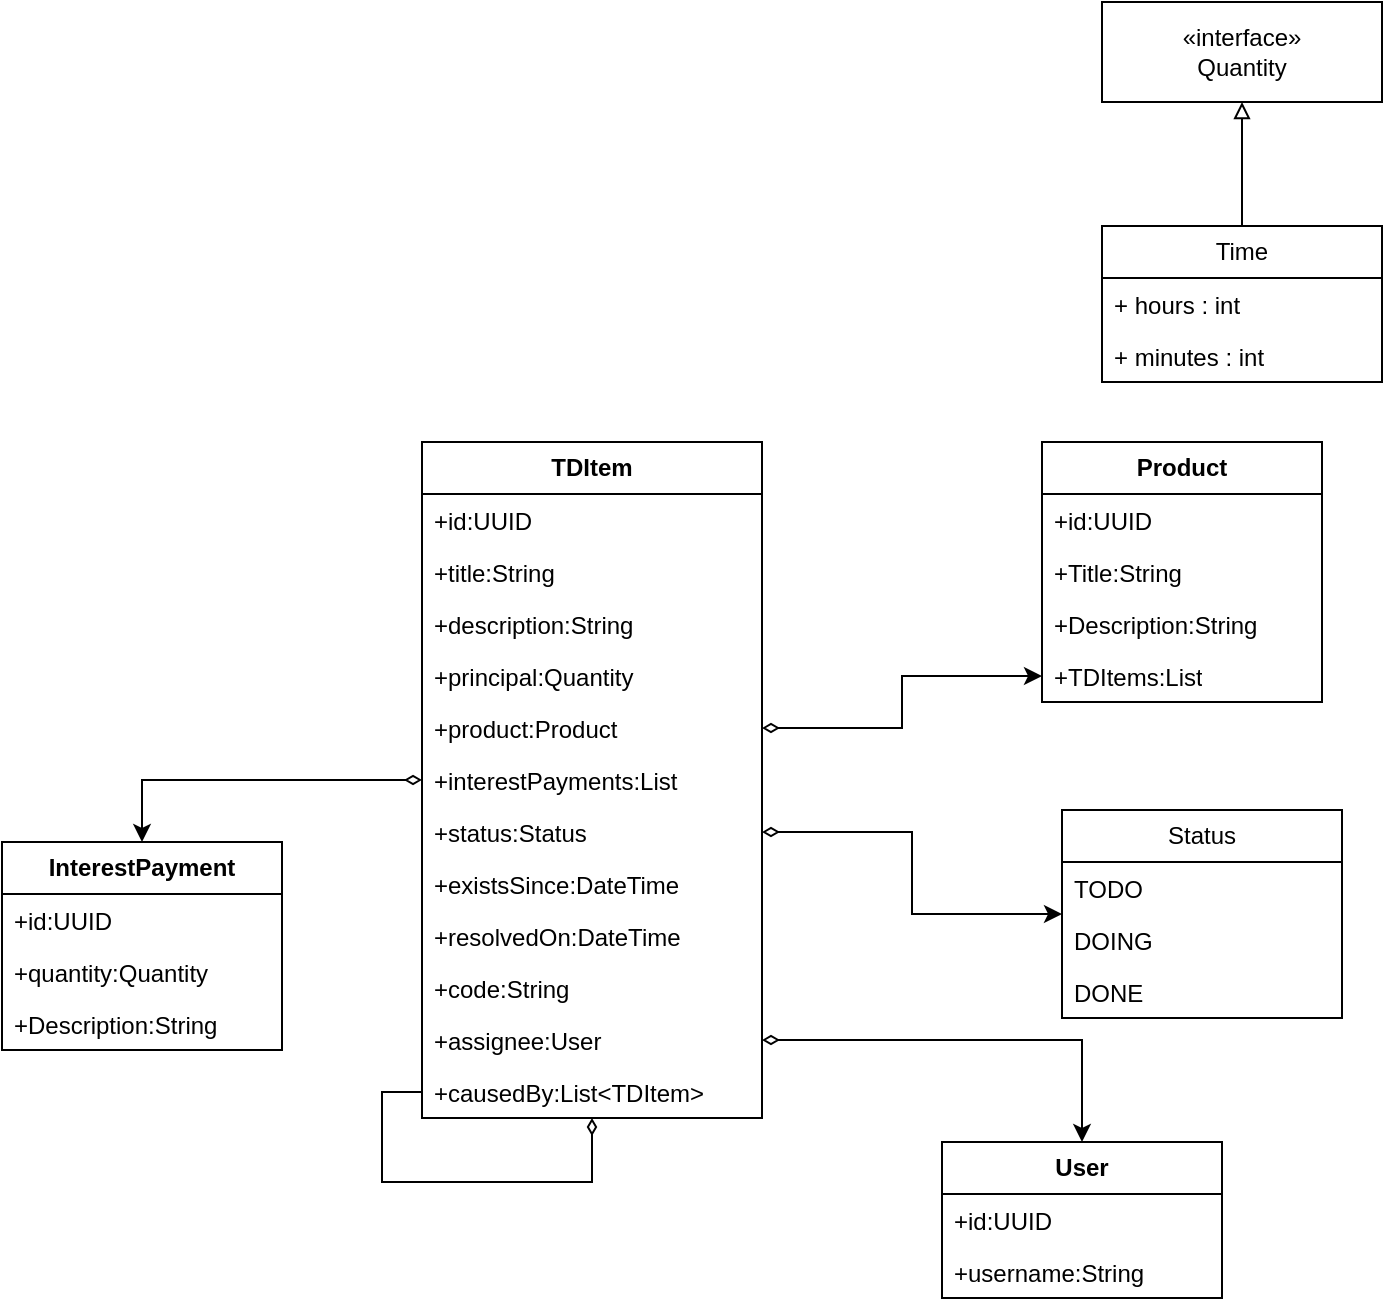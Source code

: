 <mxfile version="21.6.8" type="device">
  <diagram name="Page-1" id="dc-4MiTBpBkoqlZ6n3Rn">
    <mxGraphModel dx="840" dy="494" grid="1" gridSize="10" guides="1" tooltips="1" connect="1" arrows="1" fold="1" page="1" pageScale="1" pageWidth="827" pageHeight="1169" math="0" shadow="0">
      <root>
        <mxCell id="0" />
        <mxCell id="1" parent="0" />
        <mxCell id="6jgQYNaYV758KTf9h8UB-3" value="TDItem" style="swimlane;fontStyle=1;childLayout=stackLayout;horizontal=1;startSize=26;fillColor=none;horizontalStack=0;resizeParent=1;resizeParentMax=0;resizeLast=0;collapsible=1;marginBottom=0;whiteSpace=wrap;html=1;" vertex="1" parent="1">
          <mxGeometry x="340" y="320" width="170" height="338" as="geometry" />
        </mxCell>
        <mxCell id="6jgQYNaYV758KTf9h8UB-4" value="+id:UUID" style="text;strokeColor=none;fillColor=none;align=left;verticalAlign=top;spacingLeft=4;spacingRight=4;overflow=hidden;rotatable=0;points=[[0,0.5],[1,0.5]];portConstraint=eastwest;whiteSpace=wrap;html=1;" vertex="1" parent="6jgQYNaYV758KTf9h8UB-3">
          <mxGeometry y="26" width="170" height="26" as="geometry" />
        </mxCell>
        <mxCell id="6jgQYNaYV758KTf9h8UB-5" value="+title:String" style="text;strokeColor=none;fillColor=none;align=left;verticalAlign=top;spacingLeft=4;spacingRight=4;overflow=hidden;rotatable=0;points=[[0,0.5],[1,0.5]];portConstraint=eastwest;whiteSpace=wrap;html=1;" vertex="1" parent="6jgQYNaYV758KTf9h8UB-3">
          <mxGeometry y="52" width="170" height="26" as="geometry" />
        </mxCell>
        <mxCell id="6jgQYNaYV758KTf9h8UB-6" value="+description:String" style="text;strokeColor=none;fillColor=none;align=left;verticalAlign=top;spacingLeft=4;spacingRight=4;overflow=hidden;rotatable=0;points=[[0,0.5],[1,0.5]];portConstraint=eastwest;whiteSpace=wrap;html=1;" vertex="1" parent="6jgQYNaYV758KTf9h8UB-3">
          <mxGeometry y="78" width="170" height="26" as="geometry" />
        </mxCell>
        <mxCell id="6jgQYNaYV758KTf9h8UB-8" value="+principal:Quantity" style="text;strokeColor=none;fillColor=none;align=left;verticalAlign=top;spacingLeft=4;spacingRight=4;overflow=hidden;rotatable=0;points=[[0,0.5],[1,0.5]];portConstraint=eastwest;whiteSpace=wrap;html=1;" vertex="1" parent="6jgQYNaYV758KTf9h8UB-3">
          <mxGeometry y="104" width="170" height="26" as="geometry" />
        </mxCell>
        <mxCell id="6jgQYNaYV758KTf9h8UB-22" value="+product:Product" style="text;strokeColor=none;fillColor=none;align=left;verticalAlign=top;spacingLeft=4;spacingRight=4;overflow=hidden;rotatable=0;points=[[0,0.5],[1,0.5]];portConstraint=eastwest;whiteSpace=wrap;html=1;" vertex="1" parent="6jgQYNaYV758KTf9h8UB-3">
          <mxGeometry y="130" width="170" height="26" as="geometry" />
        </mxCell>
        <mxCell id="6jgQYNaYV758KTf9h8UB-29" value="+interestPayments:List" style="text;strokeColor=none;fillColor=none;align=left;verticalAlign=top;spacingLeft=4;spacingRight=4;overflow=hidden;rotatable=0;points=[[0,0.5],[1,0.5]];portConstraint=eastwest;whiteSpace=wrap;html=1;" vertex="1" parent="6jgQYNaYV758KTf9h8UB-3">
          <mxGeometry y="156" width="170" height="26" as="geometry" />
        </mxCell>
        <mxCell id="6jgQYNaYV758KTf9h8UB-31" value="+status:Status" style="text;strokeColor=none;fillColor=none;align=left;verticalAlign=top;spacingLeft=4;spacingRight=4;overflow=hidden;rotatable=0;points=[[0,0.5],[1,0.5]];portConstraint=eastwest;whiteSpace=wrap;html=1;" vertex="1" parent="6jgQYNaYV758KTf9h8UB-3">
          <mxGeometry y="182" width="170" height="26" as="geometry" />
        </mxCell>
        <mxCell id="6jgQYNaYV758KTf9h8UB-37" value="+existsSince:DateTime" style="text;strokeColor=none;fillColor=none;align=left;verticalAlign=top;spacingLeft=4;spacingRight=4;overflow=hidden;rotatable=0;points=[[0,0.5],[1,0.5]];portConstraint=eastwest;whiteSpace=wrap;html=1;" vertex="1" parent="6jgQYNaYV758KTf9h8UB-3">
          <mxGeometry y="208" width="170" height="26" as="geometry" />
        </mxCell>
        <mxCell id="6jgQYNaYV758KTf9h8UB-38" value="+resolvedOn:DateTime" style="text;strokeColor=none;fillColor=none;align=left;verticalAlign=top;spacingLeft=4;spacingRight=4;overflow=hidden;rotatable=0;points=[[0,0.5],[1,0.5]];portConstraint=eastwest;whiteSpace=wrap;html=1;" vertex="1" parent="6jgQYNaYV758KTf9h8UB-3">
          <mxGeometry y="234" width="170" height="26" as="geometry" />
        </mxCell>
        <mxCell id="6jgQYNaYV758KTf9h8UB-39" value="+code:String" style="text;strokeColor=none;fillColor=none;align=left;verticalAlign=top;spacingLeft=4;spacingRight=4;overflow=hidden;rotatable=0;points=[[0,0.5],[1,0.5]];portConstraint=eastwest;whiteSpace=wrap;html=1;" vertex="1" parent="6jgQYNaYV758KTf9h8UB-3">
          <mxGeometry y="260" width="170" height="26" as="geometry" />
        </mxCell>
        <mxCell id="6jgQYNaYV758KTf9h8UB-40" value="+assignee:User" style="text;strokeColor=none;fillColor=none;align=left;verticalAlign=top;spacingLeft=4;spacingRight=4;overflow=hidden;rotatable=0;points=[[0,0.5],[1,0.5]];portConstraint=eastwest;whiteSpace=wrap;html=1;" vertex="1" parent="6jgQYNaYV758KTf9h8UB-3">
          <mxGeometry y="286" width="170" height="26" as="geometry" />
        </mxCell>
        <mxCell id="6jgQYNaYV758KTf9h8UB-50" style="edgeStyle=orthogonalEdgeStyle;rounded=0;orthogonalLoop=1;jettySize=auto;html=1;endArrow=diamondThin;endFill=0;" edge="1" parent="6jgQYNaYV758KTf9h8UB-3" source="6jgQYNaYV758KTf9h8UB-47" target="6jgQYNaYV758KTf9h8UB-3">
          <mxGeometry relative="1" as="geometry">
            <Array as="points">
              <mxPoint x="-20" y="325" />
              <mxPoint x="-20" y="370" />
              <mxPoint x="85" y="370" />
            </Array>
          </mxGeometry>
        </mxCell>
        <mxCell id="6jgQYNaYV758KTf9h8UB-47" value="+causedBy:List&amp;lt;TDItem&amp;gt;" style="text;strokeColor=none;fillColor=none;align=left;verticalAlign=top;spacingLeft=4;spacingRight=4;overflow=hidden;rotatable=0;points=[[0,0.5],[1,0.5]];portConstraint=eastwest;whiteSpace=wrap;html=1;" vertex="1" parent="6jgQYNaYV758KTf9h8UB-3">
          <mxGeometry y="312" width="170" height="26" as="geometry" />
        </mxCell>
        <mxCell id="6jgQYNaYV758KTf9h8UB-14" style="edgeStyle=orthogonalEdgeStyle;rounded=0;orthogonalLoop=1;jettySize=auto;html=1;endArrow=block;endFill=0;" edge="1" parent="1" source="6jgQYNaYV758KTf9h8UB-9" target="6jgQYNaYV758KTf9h8UB-13">
          <mxGeometry relative="1" as="geometry" />
        </mxCell>
        <mxCell id="6jgQYNaYV758KTf9h8UB-9" value="Time" style="swimlane;fontStyle=0;childLayout=stackLayout;horizontal=1;startSize=26;fillColor=none;horizontalStack=0;resizeParent=1;resizeParentMax=0;resizeLast=0;collapsible=1;marginBottom=0;whiteSpace=wrap;html=1;" vertex="1" parent="1">
          <mxGeometry x="680" y="212" width="140" height="78" as="geometry" />
        </mxCell>
        <mxCell id="6jgQYNaYV758KTf9h8UB-10" value="+ hours : int" style="text;strokeColor=none;fillColor=none;align=left;verticalAlign=top;spacingLeft=4;spacingRight=4;overflow=hidden;rotatable=0;points=[[0,0.5],[1,0.5]];portConstraint=eastwest;whiteSpace=wrap;html=1;" vertex="1" parent="6jgQYNaYV758KTf9h8UB-9">
          <mxGeometry y="26" width="140" height="26" as="geometry" />
        </mxCell>
        <mxCell id="6jgQYNaYV758KTf9h8UB-11" value="+ minutes : int" style="text;strokeColor=none;fillColor=none;align=left;verticalAlign=top;spacingLeft=4;spacingRight=4;overflow=hidden;rotatable=0;points=[[0,0.5],[1,0.5]];portConstraint=eastwest;whiteSpace=wrap;html=1;" vertex="1" parent="6jgQYNaYV758KTf9h8UB-9">
          <mxGeometry y="52" width="140" height="26" as="geometry" />
        </mxCell>
        <mxCell id="6jgQYNaYV758KTf9h8UB-13" value="«interface»&lt;br&gt;Quantity" style="html=1;whiteSpace=wrap;" vertex="1" parent="1">
          <mxGeometry x="680" y="100" width="140" height="50" as="geometry" />
        </mxCell>
        <mxCell id="6jgQYNaYV758KTf9h8UB-15" value="Product" style="swimlane;fontStyle=1;childLayout=stackLayout;horizontal=1;startSize=26;fillColor=none;horizontalStack=0;resizeParent=1;resizeParentMax=0;resizeLast=0;collapsible=1;marginBottom=0;whiteSpace=wrap;html=1;" vertex="1" parent="1">
          <mxGeometry x="650" y="320" width="140" height="130" as="geometry" />
        </mxCell>
        <mxCell id="6jgQYNaYV758KTf9h8UB-16" value="+id:UUID" style="text;strokeColor=none;fillColor=none;align=left;verticalAlign=top;spacingLeft=4;spacingRight=4;overflow=hidden;rotatable=0;points=[[0,0.5],[1,0.5]];portConstraint=eastwest;whiteSpace=wrap;html=1;" vertex="1" parent="6jgQYNaYV758KTf9h8UB-15">
          <mxGeometry y="26" width="140" height="26" as="geometry" />
        </mxCell>
        <mxCell id="6jgQYNaYV758KTf9h8UB-17" value="+Title:String" style="text;strokeColor=none;fillColor=none;align=left;verticalAlign=top;spacingLeft=4;spacingRight=4;overflow=hidden;rotatable=0;points=[[0,0.5],[1,0.5]];portConstraint=eastwest;whiteSpace=wrap;html=1;" vertex="1" parent="6jgQYNaYV758KTf9h8UB-15">
          <mxGeometry y="52" width="140" height="26" as="geometry" />
        </mxCell>
        <mxCell id="6jgQYNaYV758KTf9h8UB-18" value="+Description:String" style="text;strokeColor=none;fillColor=none;align=left;verticalAlign=top;spacingLeft=4;spacingRight=4;overflow=hidden;rotatable=0;points=[[0,0.5],[1,0.5]];portConstraint=eastwest;whiteSpace=wrap;html=1;" vertex="1" parent="6jgQYNaYV758KTf9h8UB-15">
          <mxGeometry y="78" width="140" height="26" as="geometry" />
        </mxCell>
        <mxCell id="6jgQYNaYV758KTf9h8UB-19" value="+TDItems:List" style="text;strokeColor=none;fillColor=none;align=left;verticalAlign=top;spacingLeft=4;spacingRight=4;overflow=hidden;rotatable=0;points=[[0,0.5],[1,0.5]];portConstraint=eastwest;whiteSpace=wrap;html=1;" vertex="1" parent="6jgQYNaYV758KTf9h8UB-15">
          <mxGeometry y="104" width="140" height="26" as="geometry" />
        </mxCell>
        <mxCell id="6jgQYNaYV758KTf9h8UB-23" style="edgeStyle=orthogonalEdgeStyle;rounded=0;orthogonalLoop=1;jettySize=auto;html=1;startArrow=diamondThin;startFill=0;" edge="1" parent="1" source="6jgQYNaYV758KTf9h8UB-22" target="6jgQYNaYV758KTf9h8UB-19">
          <mxGeometry relative="1" as="geometry" />
        </mxCell>
        <mxCell id="6jgQYNaYV758KTf9h8UB-24" value="InterestPayment" style="swimlane;fontStyle=1;childLayout=stackLayout;horizontal=1;startSize=26;fillColor=none;horizontalStack=0;resizeParent=1;resizeParentMax=0;resizeLast=0;collapsible=1;marginBottom=0;whiteSpace=wrap;html=1;" vertex="1" parent="1">
          <mxGeometry x="130" y="520" width="140" height="104" as="geometry" />
        </mxCell>
        <mxCell id="6jgQYNaYV758KTf9h8UB-25" value="+id:UUID" style="text;strokeColor=none;fillColor=none;align=left;verticalAlign=top;spacingLeft=4;spacingRight=4;overflow=hidden;rotatable=0;points=[[0,0.5],[1,0.5]];portConstraint=eastwest;whiteSpace=wrap;html=1;" vertex="1" parent="6jgQYNaYV758KTf9h8UB-24">
          <mxGeometry y="26" width="140" height="26" as="geometry" />
        </mxCell>
        <mxCell id="6jgQYNaYV758KTf9h8UB-26" value="+quantity:Quantity" style="text;strokeColor=none;fillColor=none;align=left;verticalAlign=top;spacingLeft=4;spacingRight=4;overflow=hidden;rotatable=0;points=[[0,0.5],[1,0.5]];portConstraint=eastwest;whiteSpace=wrap;html=1;" vertex="1" parent="6jgQYNaYV758KTf9h8UB-24">
          <mxGeometry y="52" width="140" height="26" as="geometry" />
        </mxCell>
        <mxCell id="6jgQYNaYV758KTf9h8UB-27" value="+Description:String" style="text;strokeColor=none;fillColor=none;align=left;verticalAlign=top;spacingLeft=4;spacingRight=4;overflow=hidden;rotatable=0;points=[[0,0.5],[1,0.5]];portConstraint=eastwest;whiteSpace=wrap;html=1;" vertex="1" parent="6jgQYNaYV758KTf9h8UB-24">
          <mxGeometry y="78" width="140" height="26" as="geometry" />
        </mxCell>
        <mxCell id="6jgQYNaYV758KTf9h8UB-30" style="edgeStyle=orthogonalEdgeStyle;rounded=0;orthogonalLoop=1;jettySize=auto;html=1;entryX=0.5;entryY=0;entryDx=0;entryDy=0;startArrow=diamondThin;startFill=0;" edge="1" parent="1" source="6jgQYNaYV758KTf9h8UB-29" target="6jgQYNaYV758KTf9h8UB-24">
          <mxGeometry relative="1" as="geometry" />
        </mxCell>
        <mxCell id="6jgQYNaYV758KTf9h8UB-32" value="Status" style="swimlane;fontStyle=0;childLayout=stackLayout;horizontal=1;startSize=26;fillColor=none;horizontalStack=0;resizeParent=1;resizeParentMax=0;resizeLast=0;collapsible=1;marginBottom=0;whiteSpace=wrap;html=1;" vertex="1" parent="1">
          <mxGeometry x="660" y="504" width="140" height="104" as="geometry" />
        </mxCell>
        <mxCell id="6jgQYNaYV758KTf9h8UB-33" value="TODO" style="text;strokeColor=none;fillColor=none;align=left;verticalAlign=top;spacingLeft=4;spacingRight=4;overflow=hidden;rotatable=0;points=[[0,0.5],[1,0.5]];portConstraint=eastwest;whiteSpace=wrap;html=1;" vertex="1" parent="6jgQYNaYV758KTf9h8UB-32">
          <mxGeometry y="26" width="140" height="26" as="geometry" />
        </mxCell>
        <mxCell id="6jgQYNaYV758KTf9h8UB-34" value="DOING" style="text;strokeColor=none;fillColor=none;align=left;verticalAlign=top;spacingLeft=4;spacingRight=4;overflow=hidden;rotatable=0;points=[[0,0.5],[1,0.5]];portConstraint=eastwest;whiteSpace=wrap;html=1;" vertex="1" parent="6jgQYNaYV758KTf9h8UB-32">
          <mxGeometry y="52" width="140" height="26" as="geometry" />
        </mxCell>
        <mxCell id="6jgQYNaYV758KTf9h8UB-35" value="DONE" style="text;strokeColor=none;fillColor=none;align=left;verticalAlign=top;spacingLeft=4;spacingRight=4;overflow=hidden;rotatable=0;points=[[0,0.5],[1,0.5]];portConstraint=eastwest;whiteSpace=wrap;html=1;" vertex="1" parent="6jgQYNaYV758KTf9h8UB-32">
          <mxGeometry y="78" width="140" height="26" as="geometry" />
        </mxCell>
        <mxCell id="6jgQYNaYV758KTf9h8UB-36" style="edgeStyle=orthogonalEdgeStyle;rounded=0;orthogonalLoop=1;jettySize=auto;html=1;startArrow=diamondThin;startFill=0;" edge="1" parent="1" source="6jgQYNaYV758KTf9h8UB-31" target="6jgQYNaYV758KTf9h8UB-32">
          <mxGeometry relative="1" as="geometry" />
        </mxCell>
        <mxCell id="6jgQYNaYV758KTf9h8UB-41" value="User" style="swimlane;fontStyle=1;childLayout=stackLayout;horizontal=1;startSize=26;fillColor=none;horizontalStack=0;resizeParent=1;resizeParentMax=0;resizeLast=0;collapsible=1;marginBottom=0;whiteSpace=wrap;html=1;" vertex="1" parent="1">
          <mxGeometry x="600" y="670" width="140" height="78" as="geometry" />
        </mxCell>
        <mxCell id="6jgQYNaYV758KTf9h8UB-42" value="+id:UUID" style="text;strokeColor=none;fillColor=none;align=left;verticalAlign=top;spacingLeft=4;spacingRight=4;overflow=hidden;rotatable=0;points=[[0,0.5],[1,0.5]];portConstraint=eastwest;whiteSpace=wrap;html=1;" vertex="1" parent="6jgQYNaYV758KTf9h8UB-41">
          <mxGeometry y="26" width="140" height="26" as="geometry" />
        </mxCell>
        <mxCell id="6jgQYNaYV758KTf9h8UB-43" value="+username:String" style="text;strokeColor=none;fillColor=none;align=left;verticalAlign=top;spacingLeft=4;spacingRight=4;overflow=hidden;rotatable=0;points=[[0,0.5],[1,0.5]];portConstraint=eastwest;whiteSpace=wrap;html=1;" vertex="1" parent="6jgQYNaYV758KTf9h8UB-41">
          <mxGeometry y="52" width="140" height="26" as="geometry" />
        </mxCell>
        <mxCell id="6jgQYNaYV758KTf9h8UB-46" style="edgeStyle=orthogonalEdgeStyle;rounded=0;orthogonalLoop=1;jettySize=auto;html=1;entryX=0.5;entryY=0;entryDx=0;entryDy=0;startArrow=diamondThin;startFill=0;" edge="1" parent="1" source="6jgQYNaYV758KTf9h8UB-40" target="6jgQYNaYV758KTf9h8UB-41">
          <mxGeometry relative="1" as="geometry" />
        </mxCell>
      </root>
    </mxGraphModel>
  </diagram>
</mxfile>
